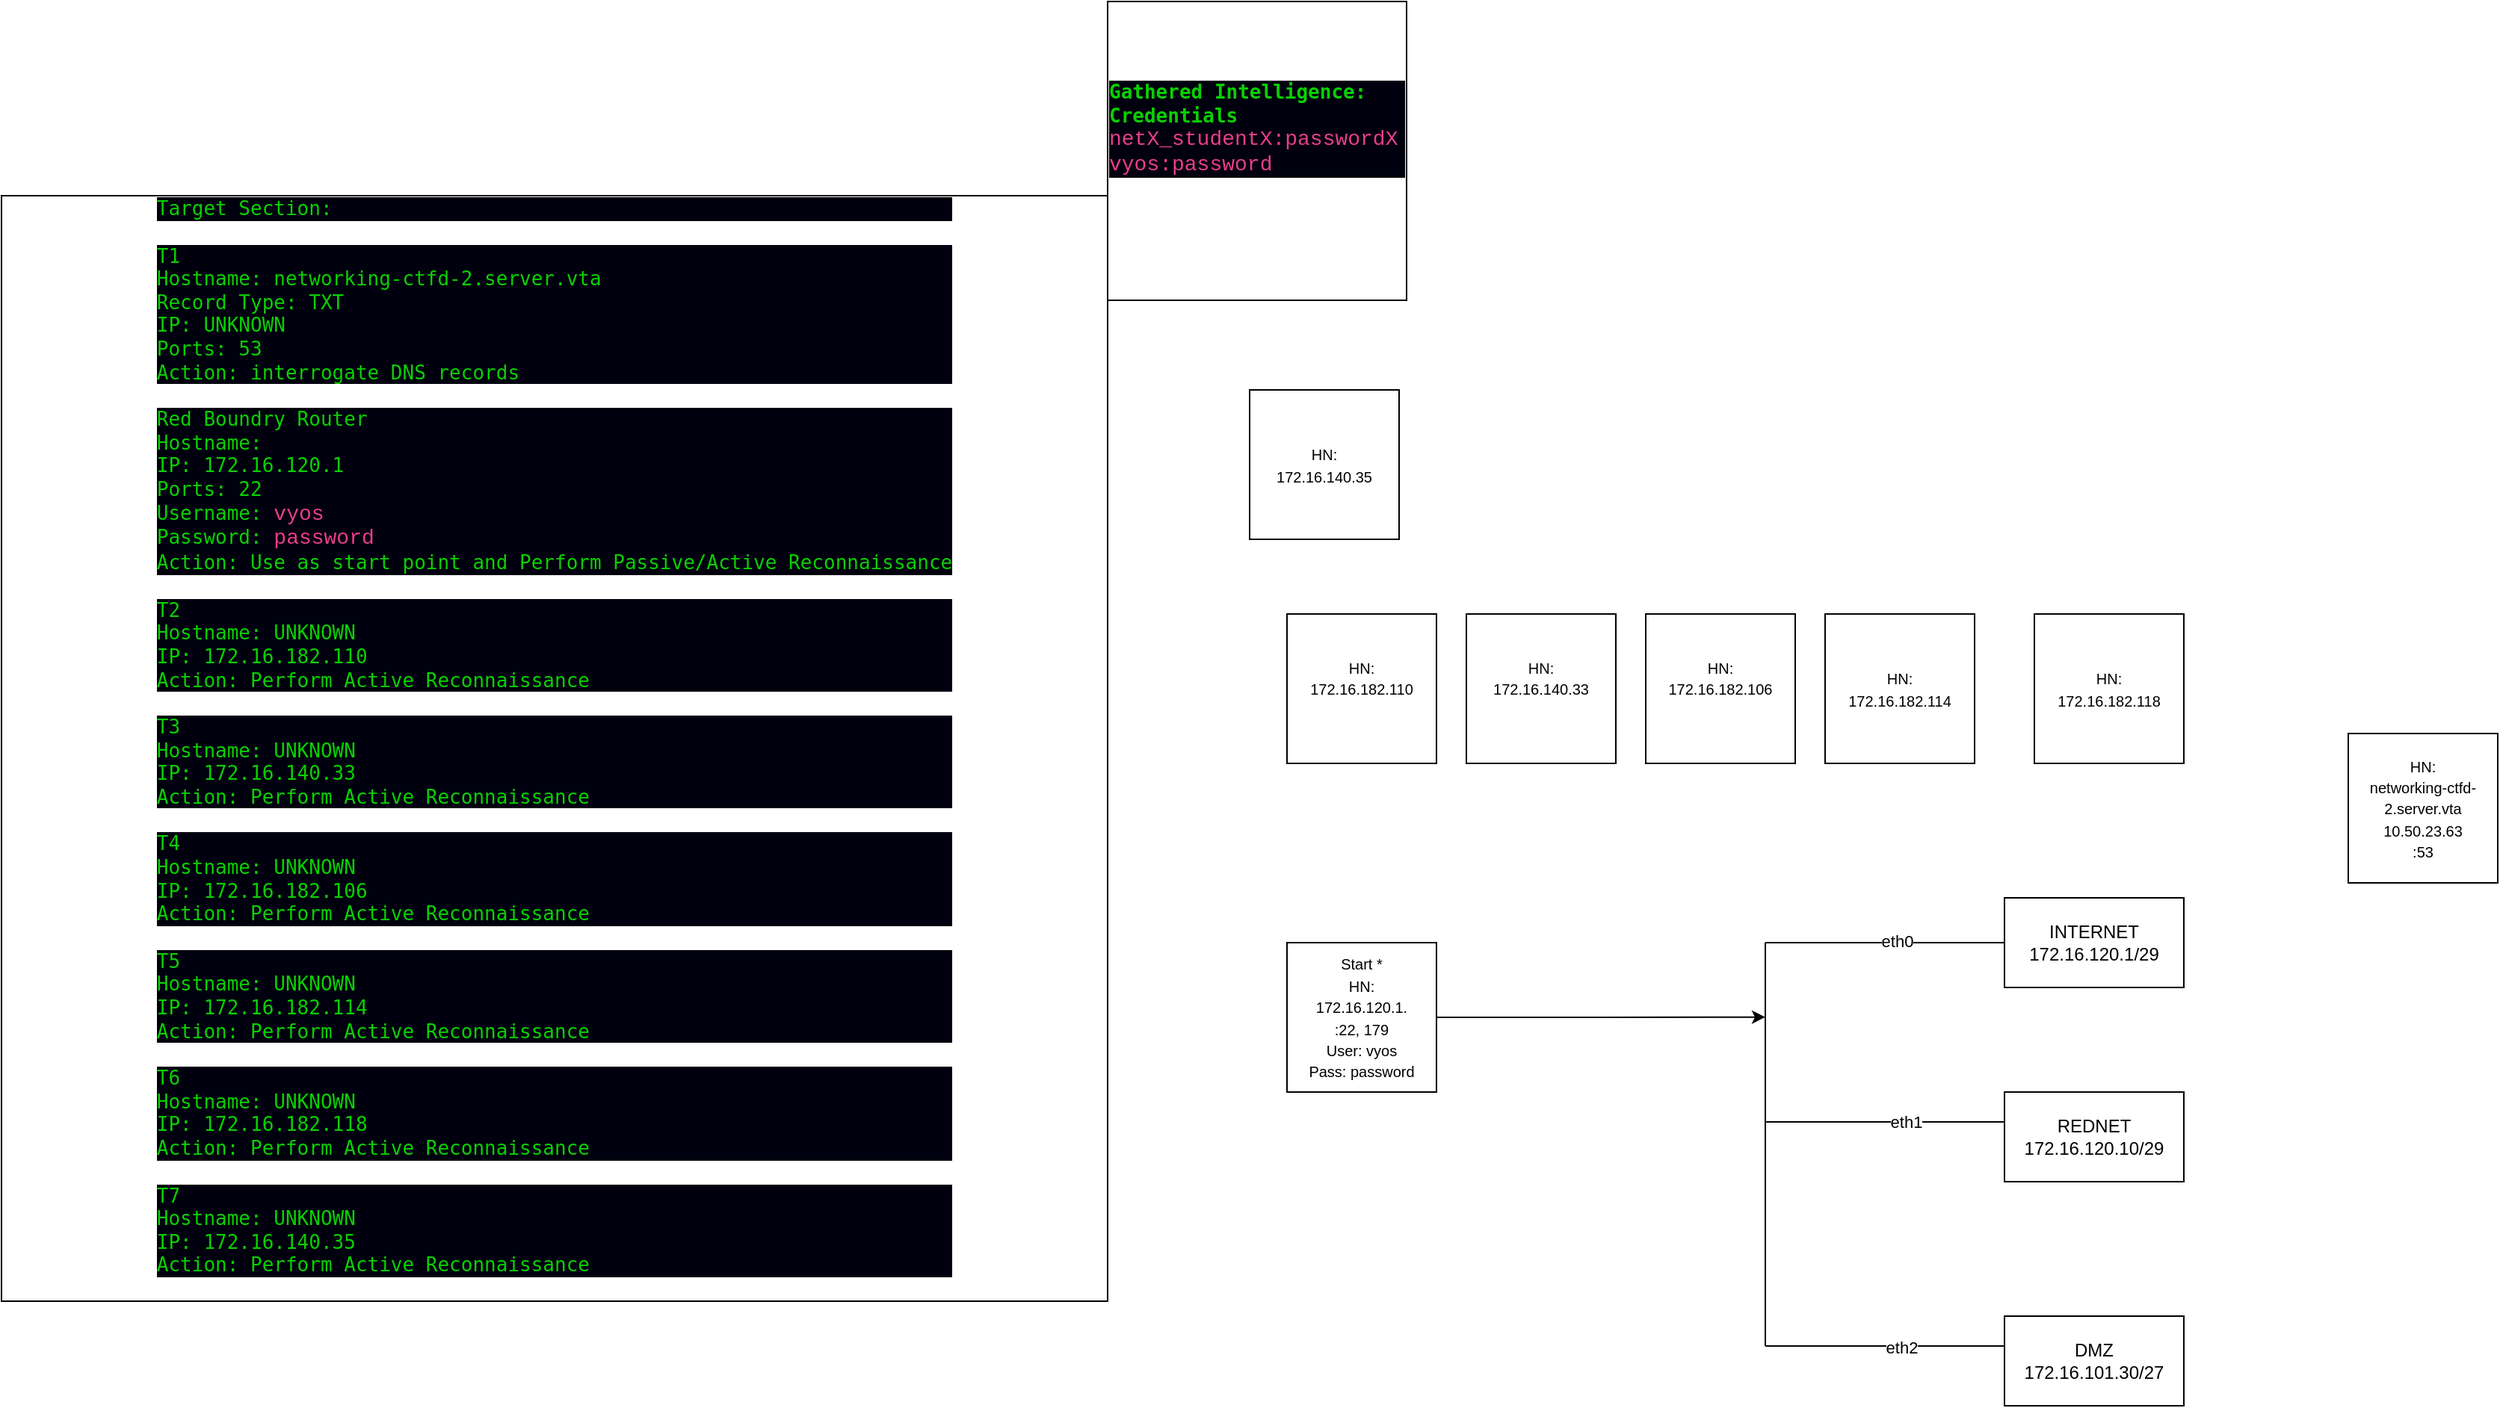 <mxfile version="24.7.8" pages="2">
  <diagram name="Page-1" id="otLF4_SefwW1CnSS6BB0">
    <mxGraphModel dx="1335" dy="1761" grid="1" gridSize="10" guides="1" tooltips="1" connect="1" arrows="1" fold="1" page="1" pageScale="1" pageWidth="850" pageHeight="1100" math="0" shadow="0">
      <root>
        <mxCell id="0" />
        <mxCell id="1" parent="0" />
        <mxCell id="NUGxYGxq6zbkgMIotOkc-1" value="&lt;p style=&quot;box-sizing: border-box; margin-top: 0px; margin-bottom: 1rem; color: rgb(10, 208, 0); font-family: monospace; font-size: medium; text-align: start; background-color: rgb(1, 0, 14);&quot;&gt;&lt;span style=&quot;box-sizing: border-box;&quot; class=&quot;underline&quot;&gt;Target Section:&lt;/span&gt;&lt;/p&gt;&lt;p style=&quot;box-sizing: border-box; margin-top: 0px; margin-bottom: 1rem; color: rgb(10, 208, 0); font-family: monospace; font-size: medium; text-align: start; background-color: rgb(1, 0, 14);&quot;&gt;T1&lt;br style=&quot;box-sizing: border-box;&quot;&gt;Hostname: networking-ctfd-2.server.vta&lt;br style=&quot;box-sizing: border-box;&quot;&gt;Record Type: TXT&lt;br style=&quot;box-sizing: border-box;&quot;&gt;IP: UNKNOWN&lt;br style=&quot;box-sizing: border-box;&quot;&gt;Ports: 53&lt;br style=&quot;box-sizing: border-box;&quot;&gt;Action: interrogate DNS records&lt;br style=&quot;box-sizing: border-box;&quot;&gt;&lt;/p&gt;&lt;p style=&quot;box-sizing: border-box; margin-top: 0px; margin-bottom: 1rem; color: rgb(10, 208, 0); font-family: monospace; font-size: medium; text-align: start; background-color: rgb(1, 0, 14);&quot;&gt;Red Boundry Router&lt;br style=&quot;box-sizing: border-box;&quot;&gt;Hostname:&lt;br style=&quot;box-sizing: border-box;&quot;&gt;IP: 172.16.120.1&lt;br style=&quot;box-sizing: border-box;&quot;&gt;Ports: 22&lt;br style=&quot;box-sizing: border-box;&quot;&gt;Username:&amp;nbsp;&lt;code style=&quot;box-sizing: border-box; font-family: SFMono-Regular, Menlo, Monaco, Consolas, &amp;quot;Liberation Mono&amp;quot;, &amp;quot;Courier New&amp;quot;, monospace; font-size: 14px; color: rgb(232, 62, 140); word-break: break-word;&quot;&gt;vyos&lt;/code&gt;&lt;br style=&quot;box-sizing: border-box;&quot;&gt;Password:&amp;nbsp;&lt;code style=&quot;box-sizing: border-box; font-family: SFMono-Regular, Menlo, Monaco, Consolas, &amp;quot;Liberation Mono&amp;quot;, &amp;quot;Courier New&amp;quot;, monospace; font-size: 14px; color: rgb(232, 62, 140); word-break: break-word;&quot;&gt;password&lt;/code&gt;&lt;br style=&quot;box-sizing: border-box;&quot;&gt;Action: Use as start point and Perform Passive/Active Reconnaissance&lt;br style=&quot;box-sizing: border-box;&quot;&gt;&lt;/p&gt;&lt;p style=&quot;box-sizing: border-box; margin-top: 0px; margin-bottom: 1rem; color: rgb(10, 208, 0); font-family: monospace; font-size: medium; text-align: start; background-color: rgb(1, 0, 14);&quot;&gt;T2&lt;br style=&quot;box-sizing: border-box;&quot;&gt;Hostname: UNKNOWN&lt;br style=&quot;box-sizing: border-box;&quot;&gt;IP: 172.16.182.110&lt;br style=&quot;box-sizing: border-box;&quot;&gt;Action: Perform Active Reconnaissance&lt;br style=&quot;box-sizing: border-box;&quot;&gt;&lt;/p&gt;&lt;p style=&quot;box-sizing: border-box; margin-top: 0px; margin-bottom: 1rem; color: rgb(10, 208, 0); font-family: monospace; font-size: medium; text-align: start; background-color: rgb(1, 0, 14);&quot;&gt;T3&lt;br style=&quot;box-sizing: border-box;&quot;&gt;Hostname: UNKNOWN&lt;br style=&quot;box-sizing: border-box;&quot;&gt;IP: 172.16.140.33&lt;br style=&quot;box-sizing: border-box;&quot;&gt;Action: Perform Active Reconnaissance&lt;br style=&quot;box-sizing: border-box;&quot;&gt;&lt;/p&gt;&lt;p style=&quot;box-sizing: border-box; margin-top: 0px; margin-bottom: 1rem; color: rgb(10, 208, 0); font-family: monospace; font-size: medium; text-align: start; background-color: rgb(1, 0, 14);&quot;&gt;T4&lt;br style=&quot;box-sizing: border-box;&quot;&gt;Hostname: UNKNOWN&lt;br style=&quot;box-sizing: border-box;&quot;&gt;IP: 172.16.182.106&lt;br style=&quot;box-sizing: border-box;&quot;&gt;Action: Perform Active Reconnaissance&lt;br style=&quot;box-sizing: border-box;&quot;&gt;&lt;/p&gt;&lt;p style=&quot;box-sizing: border-box; margin-top: 0px; margin-bottom: 1rem; color: rgb(10, 208, 0); font-family: monospace; font-size: medium; text-align: start; background-color: rgb(1, 0, 14);&quot;&gt;T5&lt;br style=&quot;box-sizing: border-box;&quot;&gt;Hostname: UNKNOWN&lt;br style=&quot;box-sizing: border-box;&quot;&gt;IP: 172.16.182.114&lt;br style=&quot;box-sizing: border-box;&quot;&gt;Action: Perform Active Reconnaissance&lt;br style=&quot;box-sizing: border-box;&quot;&gt;&lt;/p&gt;&lt;p style=&quot;box-sizing: border-box; margin-top: 0px; margin-bottom: 1rem; color: rgb(10, 208, 0); font-family: monospace; font-size: medium; text-align: start; background-color: rgb(1, 0, 14);&quot;&gt;T6&lt;br style=&quot;box-sizing: border-box;&quot;&gt;Hostname: UNKNOWN&lt;br style=&quot;box-sizing: border-box;&quot;&gt;IP: 172.16.182.118&lt;br style=&quot;box-sizing: border-box;&quot;&gt;Action: Perform Active Reconnaissance&lt;br style=&quot;box-sizing: border-box;&quot;&gt;&lt;/p&gt;&lt;p style=&quot;box-sizing: border-box; margin-top: 0px; margin-bottom: 1rem; color: rgb(10, 208, 0); font-family: monospace; font-size: medium; text-align: start; background-color: rgb(1, 0, 14);&quot;&gt;T7&lt;br style=&quot;box-sizing: border-box;&quot;&gt;Hostname: UNKNOWN&lt;br style=&quot;box-sizing: border-box;&quot;&gt;IP: 172.16.140.35&lt;br style=&quot;box-sizing: border-box;&quot;&gt;Action: Perform Active Reconnaissance&lt;/p&gt;" style="whiteSpace=wrap;html=1;aspect=fixed;" vertex="1" parent="1">
          <mxGeometry x="340" y="-20" width="740" height="740" as="geometry" />
        </mxCell>
        <mxCell id="57MkeaI1bD_G6PDfh43I-14" style="edgeStyle=orthogonalEdgeStyle;rounded=0;orthogonalLoop=1;jettySize=auto;html=1;exitX=1;exitY=0.5;exitDx=0;exitDy=0;" edge="1" parent="1" source="57MkeaI1bD_G6PDfh43I-3">
          <mxGeometry relative="1" as="geometry">
            <mxPoint x="1520" y="529.833" as="targetPoint" />
          </mxGeometry>
        </mxCell>
        <mxCell id="57MkeaI1bD_G6PDfh43I-3" value="&lt;div&gt;&lt;font style=&quot;font-size: 10px;&quot;&gt;Start *&lt;/font&gt;&lt;/div&gt;&lt;div&gt;&lt;font style=&quot;font-size: 10px;&quot;&gt;HN:&lt;/font&gt;&lt;/div&gt;&lt;font style=&quot;font-size: 10px;&quot;&gt;172.16.120.1.&lt;/font&gt;&lt;div&gt;&lt;font style=&quot;font-size: 10px;&quot;&gt;:22, 179&lt;/font&gt;&lt;/div&gt;&lt;div&gt;&lt;span style=&quot;font-size: 10px; background-color: initial;&quot;&gt;User:&amp;nbsp;&lt;/span&gt;&lt;span style=&quot;font-size: 10px; background-color: initial;&quot;&gt;vyos&lt;/span&gt;&lt;/div&gt;&lt;div&gt;&lt;span style=&quot;font-size: 10px;&quot;&gt;Pass:&amp;nbsp;&lt;/span&gt;&lt;span style=&quot;font-size: 10px; background-color: initial;&quot;&gt;password&lt;/span&gt;&lt;/div&gt;" style="whiteSpace=wrap;html=1;aspect=fixed;" vertex="1" parent="1">
          <mxGeometry x="1200" y="480" width="100" height="100" as="geometry" />
        </mxCell>
        <mxCell id="57MkeaI1bD_G6PDfh43I-4" value="&lt;div&gt;&lt;font style=&quot;font-size: 10px;&quot;&gt;HN:&lt;/font&gt;&lt;/div&gt;&lt;font style=&quot;font-size: 10px;&quot;&gt;172.16.182.110&lt;/font&gt;&lt;div&gt;&lt;font style=&quot;font-size: 10px;&quot;&gt;&lt;br&gt;&lt;/font&gt;&lt;/div&gt;" style="whiteSpace=wrap;html=1;aspect=fixed;" vertex="1" parent="1">
          <mxGeometry x="1200" y="260" width="100" height="100" as="geometry" />
        </mxCell>
        <mxCell id="57MkeaI1bD_G6PDfh43I-5" value="&lt;div&gt;&lt;font style=&quot;font-size: 10px;&quot;&gt;HN:&lt;/font&gt;&lt;/div&gt;&lt;font style=&quot;font-size: 10px;&quot;&gt;172.16.140.33&lt;/font&gt;&lt;div&gt;&lt;font style=&quot;font-size: 10px;&quot;&gt;&lt;br&gt;&lt;/font&gt;&lt;/div&gt;" style="whiteSpace=wrap;html=1;aspect=fixed;" vertex="1" parent="1">
          <mxGeometry x="1320" y="260" width="100" height="100" as="geometry" />
        </mxCell>
        <mxCell id="57MkeaI1bD_G6PDfh43I-6" value="&lt;div&gt;&lt;font style=&quot;font-size: 10px;&quot;&gt;HN:&lt;/font&gt;&lt;/div&gt;&lt;font style=&quot;font-size: 10px;&quot;&gt;172.16.182.106&lt;/font&gt;&lt;div&gt;&lt;font style=&quot;font-size: 10px;&quot;&gt;&lt;br&gt;&lt;/font&gt;&lt;/div&gt;" style="whiteSpace=wrap;html=1;aspect=fixed;" vertex="1" parent="1">
          <mxGeometry x="1440" y="260" width="100" height="100" as="geometry" />
        </mxCell>
        <mxCell id="57MkeaI1bD_G6PDfh43I-7" value="&lt;div&gt;&lt;font style=&quot;font-size: 10px;&quot;&gt;HN:&lt;/font&gt;&lt;/div&gt;&lt;font style=&quot;font-size: 10px;&quot;&gt;172.16.182.114&lt;/font&gt;" style="whiteSpace=wrap;html=1;aspect=fixed;" vertex="1" parent="1">
          <mxGeometry x="1560" y="260" width="100" height="100" as="geometry" />
        </mxCell>
        <mxCell id="57MkeaI1bD_G6PDfh43I-9" value="&lt;div&gt;&lt;font style=&quot;font-size: 10px;&quot;&gt;HN:&lt;/font&gt;&lt;/div&gt;&lt;font style=&quot;font-size: 10px;&quot;&gt;172.16.182.118&lt;/font&gt;" style="whiteSpace=wrap;html=1;aspect=fixed;" vertex="1" parent="1">
          <mxGeometry x="1700" y="260" width="100" height="100" as="geometry" />
        </mxCell>
        <mxCell id="57MkeaI1bD_G6PDfh43I-10" value="&lt;div&gt;&lt;font style=&quot;font-size: 10px;&quot;&gt;HN:&lt;/font&gt;&lt;/div&gt;&lt;font style=&quot;font-size: 10px;&quot;&gt;172.16.140.35&lt;/font&gt;" style="whiteSpace=wrap;html=1;aspect=fixed;" vertex="1" parent="1">
          <mxGeometry x="1175" y="110" width="100" height="100" as="geometry" />
        </mxCell>
        <mxCell id="57MkeaI1bD_G6PDfh43I-11" value="&lt;div&gt;&lt;font style=&quot;font-size: 10px;&quot;&gt;HN:&lt;/font&gt;&lt;/div&gt;&lt;font style=&quot;font-size: 10px;&quot;&gt;networking-ctfd-2.server.vta&lt;/font&gt;&lt;div&gt;&lt;span style=&quot;font-size: 10px;&quot;&gt;10.50.23.63&lt;br&gt;&lt;/span&gt;&lt;div&gt;&lt;font style=&quot;font-size: 10px;&quot;&gt;:53&lt;/font&gt;&lt;/div&gt;&lt;/div&gt;" style="whiteSpace=wrap;html=1;aspect=fixed;" vertex="1" parent="1">
          <mxGeometry x="1910" y="340" width="100" height="100" as="geometry" />
        </mxCell>
        <mxCell id="57MkeaI1bD_G6PDfh43I-12" value="&lt;p style=&quot;box-sizing: border-box; margin-top: 0px; margin-bottom: 1rem; color: rgb(10, 208, 0); font-family: monospace; font-size: medium; font-style: normal; font-variant-ligatures: normal; font-variant-caps: normal; font-weight: 400; letter-spacing: normal; orphans: 2; text-align: start; text-indent: 0px; text-transform: none; widows: 2; word-spacing: 0px; -webkit-text-stroke-width: 0px; white-space: normal; background-color: rgb(1, 0, 14); text-decoration-thickness: initial; text-decoration-style: initial; text-decoration-color: initial;&quot;&gt;&lt;strong style=&quot;box-sizing: border-box; font-weight: bolder;&quot;&gt;Gathered Intelligence: Credentials&lt;/strong&gt;&lt;br style=&quot;box-sizing: border-box;&quot;&gt;&lt;code style=&quot;box-sizing: border-box; font-family: SFMono-Regular, Menlo, Monaco, Consolas, &amp;quot;Liberation Mono&amp;quot;, &amp;quot;Courier New&amp;quot;, monospace; font-size: 14px; color: rgb(232, 62, 140); word-break: break-word;&quot;&gt;netX_studentX:passwordX&lt;/code&gt;&lt;br style=&quot;box-sizing: border-box;&quot;&gt;&lt;code style=&quot;box-sizing: border-box; font-family: SFMono-Regular, Menlo, Monaco, Consolas, &amp;quot;Liberation Mono&amp;quot;, &amp;quot;Courier New&amp;quot;, monospace; font-size: 14px; color: rgb(232, 62, 140); word-break: break-word;&quot;&gt;vyos:password&lt;/code&gt;&lt;br style=&quot;box-sizing: border-box;&quot;&gt;&lt;/p&gt;&lt;br class=&quot;Apple-interchange-newline&quot;&gt;" style="whiteSpace=wrap;html=1;aspect=fixed;" vertex="1" parent="1">
          <mxGeometry x="1080" y="-150" width="200" height="200" as="geometry" />
        </mxCell>
        <mxCell id="57MkeaI1bD_G6PDfh43I-16" value="" style="endArrow=none;html=1;rounded=0;" edge="1" parent="1">
          <mxGeometry width="50" height="50" relative="1" as="geometry">
            <mxPoint x="1520" y="750" as="sourcePoint" />
            <mxPoint x="1520" y="480" as="targetPoint" />
          </mxGeometry>
        </mxCell>
        <mxCell id="57MkeaI1bD_G6PDfh43I-18" value="" style="endArrow=none;html=1;rounded=0;" edge="1" parent="1">
          <mxGeometry width="50" height="50" relative="1" as="geometry">
            <mxPoint x="1520" y="480" as="sourcePoint" />
            <mxPoint x="1680" y="480" as="targetPoint" />
          </mxGeometry>
        </mxCell>
        <mxCell id="57MkeaI1bD_G6PDfh43I-27" value="eth0" style="edgeLabel;html=1;align=center;verticalAlign=middle;resizable=0;points=[];" vertex="1" connectable="0" parent="57MkeaI1bD_G6PDfh43I-18">
          <mxGeometry x="0.094" y="1" relative="1" as="geometry">
            <mxPoint as="offset" />
          </mxGeometry>
        </mxCell>
        <mxCell id="57MkeaI1bD_G6PDfh43I-19" value="" style="endArrow=none;html=1;rounded=0;" edge="1" parent="1">
          <mxGeometry width="50" height="50" relative="1" as="geometry">
            <mxPoint x="1520" y="600" as="sourcePoint" />
            <mxPoint x="1680" y="600" as="targetPoint" />
          </mxGeometry>
        </mxCell>
        <mxCell id="57MkeaI1bD_G6PDfh43I-28" value="eth1" style="edgeLabel;html=1;align=center;verticalAlign=middle;resizable=0;points=[];" vertex="1" connectable="0" parent="57MkeaI1bD_G6PDfh43I-19">
          <mxGeometry x="0.177" relative="1" as="geometry">
            <mxPoint as="offset" />
          </mxGeometry>
        </mxCell>
        <mxCell id="57MkeaI1bD_G6PDfh43I-20" value="" style="endArrow=none;html=1;rounded=0;" edge="1" parent="1">
          <mxGeometry width="50" height="50" relative="1" as="geometry">
            <mxPoint x="1520" y="750" as="sourcePoint" />
            <mxPoint x="1680" y="750" as="targetPoint" />
          </mxGeometry>
        </mxCell>
        <mxCell id="57MkeaI1bD_G6PDfh43I-29" value="eth2" style="edgeLabel;html=1;align=center;verticalAlign=middle;resizable=0;points=[];" vertex="1" connectable="0" parent="57MkeaI1bD_G6PDfh43I-20">
          <mxGeometry x="0.135" y="-1" relative="1" as="geometry">
            <mxPoint as="offset" />
          </mxGeometry>
        </mxCell>
        <mxCell id="57MkeaI1bD_G6PDfh43I-24" value="INTERNET&lt;div&gt;172.16.120.1/29&lt;br&gt;&lt;/div&gt;" style="rounded=0;whiteSpace=wrap;html=1;" vertex="1" parent="1">
          <mxGeometry x="1680" y="450" width="120" height="60" as="geometry" />
        </mxCell>
        <mxCell id="57MkeaI1bD_G6PDfh43I-25" value="REDNET&lt;div&gt;172.16.120.10/29&lt;br&gt;&lt;/div&gt;" style="rounded=0;whiteSpace=wrap;html=1;" vertex="1" parent="1">
          <mxGeometry x="1680" y="580" width="120" height="60" as="geometry" />
        </mxCell>
        <mxCell id="57MkeaI1bD_G6PDfh43I-26" value="DMZ&lt;div&gt;172.16.101.30/27&lt;/div&gt;" style="rounded=0;whiteSpace=wrap;html=1;" vertex="1" parent="1">
          <mxGeometry x="1680" y="730" width="120" height="60" as="geometry" />
        </mxCell>
      </root>
    </mxGraphModel>
  </diagram>
  <diagram id="2BFd8QHLEVh2_qZyGo-f" name="Page-2">
    <mxGraphModel grid="1" page="1" gridSize="10" guides="1" tooltips="1" connect="1" arrows="1" fold="1" pageScale="1" pageWidth="850" pageHeight="1100" math="0" shadow="0">
      <root>
        <mxCell id="0" />
        <mxCell id="1" parent="0" />
      </root>
    </mxGraphModel>
  </diagram>
</mxfile>
